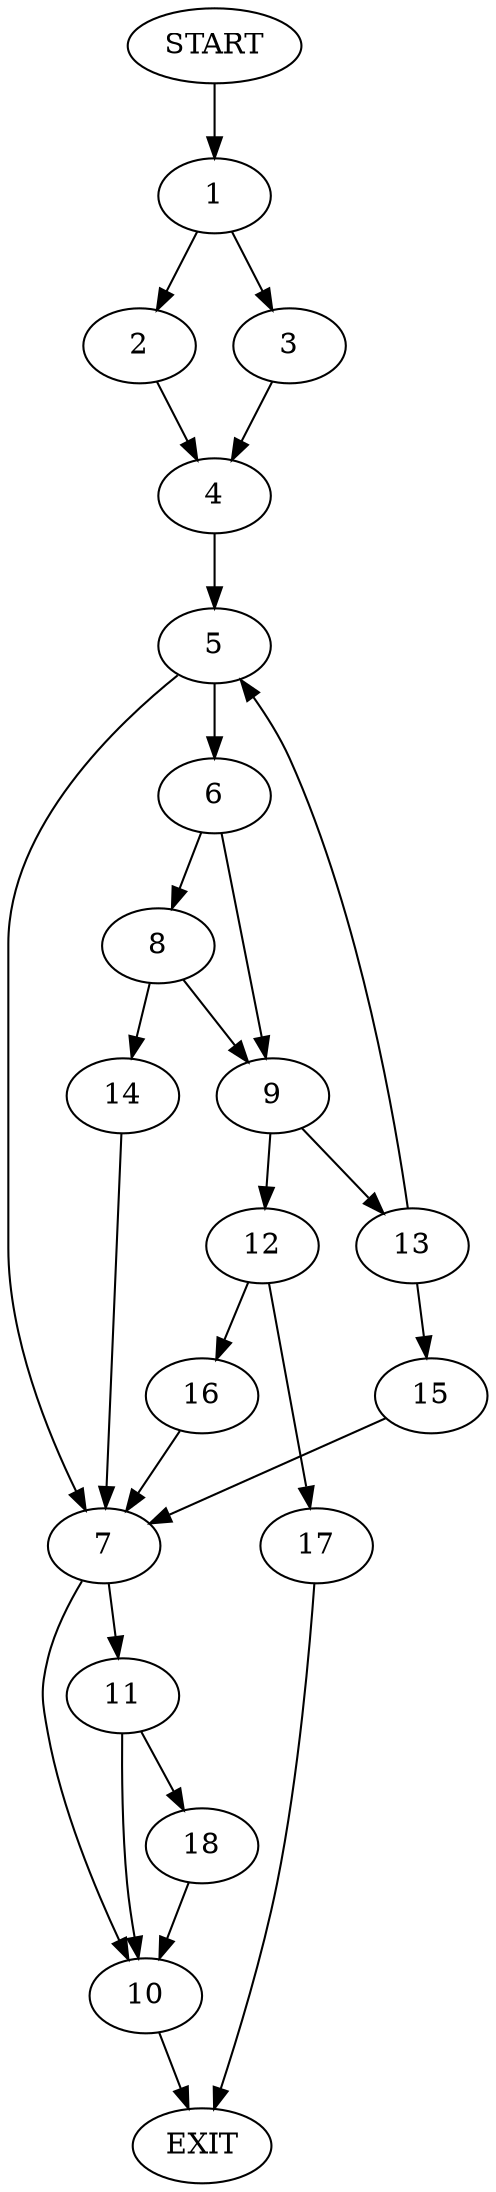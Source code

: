 digraph {
0 [label="START"]
19 [label="EXIT"]
0 -> 1
1 -> 2
1 -> 3
3 -> 4
2 -> 4
4 -> 5
5 -> 6
5 -> 7
6 -> 8
6 -> 9
7 -> 10
7 -> 11
9 -> 12
9 -> 13
8 -> 9
8 -> 14
14 -> 7
13 -> 15
13 -> 5
12 -> 16
12 -> 17
16 -> 7
17 -> 19
15 -> 7
10 -> 19
11 -> 10
11 -> 18
18 -> 10
}
